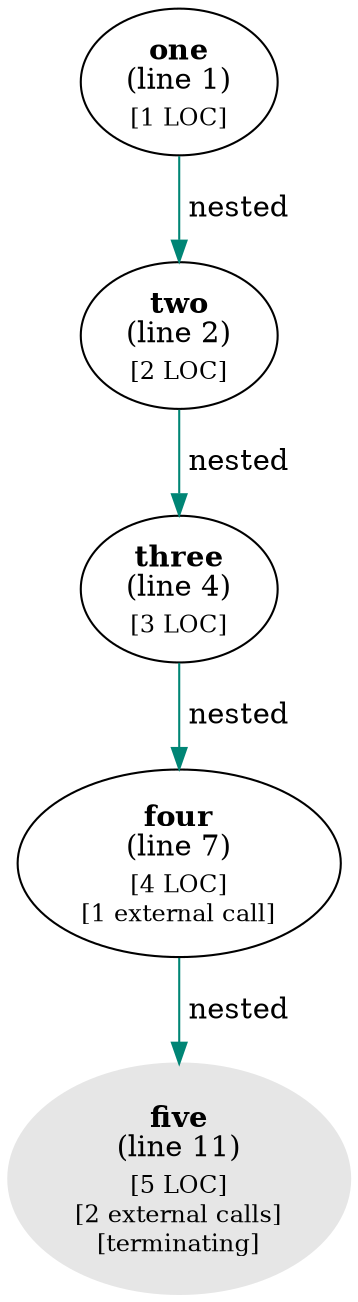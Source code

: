 digraph g {
"five" [color="#e6e6e6",style=filled,label=<<b>five</b><br/>(line 11)<br/><sub>[5 LOC]</sub><br/><sub>[2 external calls]</sub><br/><sub>[terminating]</sub>>]
"four" [label=<<b>four</b><br/>(line 7)<br/><sub>[4 LOC]</sub><br/><sub>[1 external call]</sub>>]
"four" -> "five" [label=" nested",color="#008575"]
"one" [label=<<b>one</b><br/>(line 1)<br/><sub>[1 LOC]</sub>>]
"one" -> "two" [label=" nested",color="#008575"]
"three" [label=<<b>three</b><br/>(line 4)<br/><sub>[3 LOC]</sub>>]
"three" -> "four" [label=" nested",color="#008575"]
"two" [label=<<b>two</b><br/>(line 2)<br/><sub>[2 LOC]</sub>>]
"two" -> "three" [label=" nested",color="#008575"]
}
